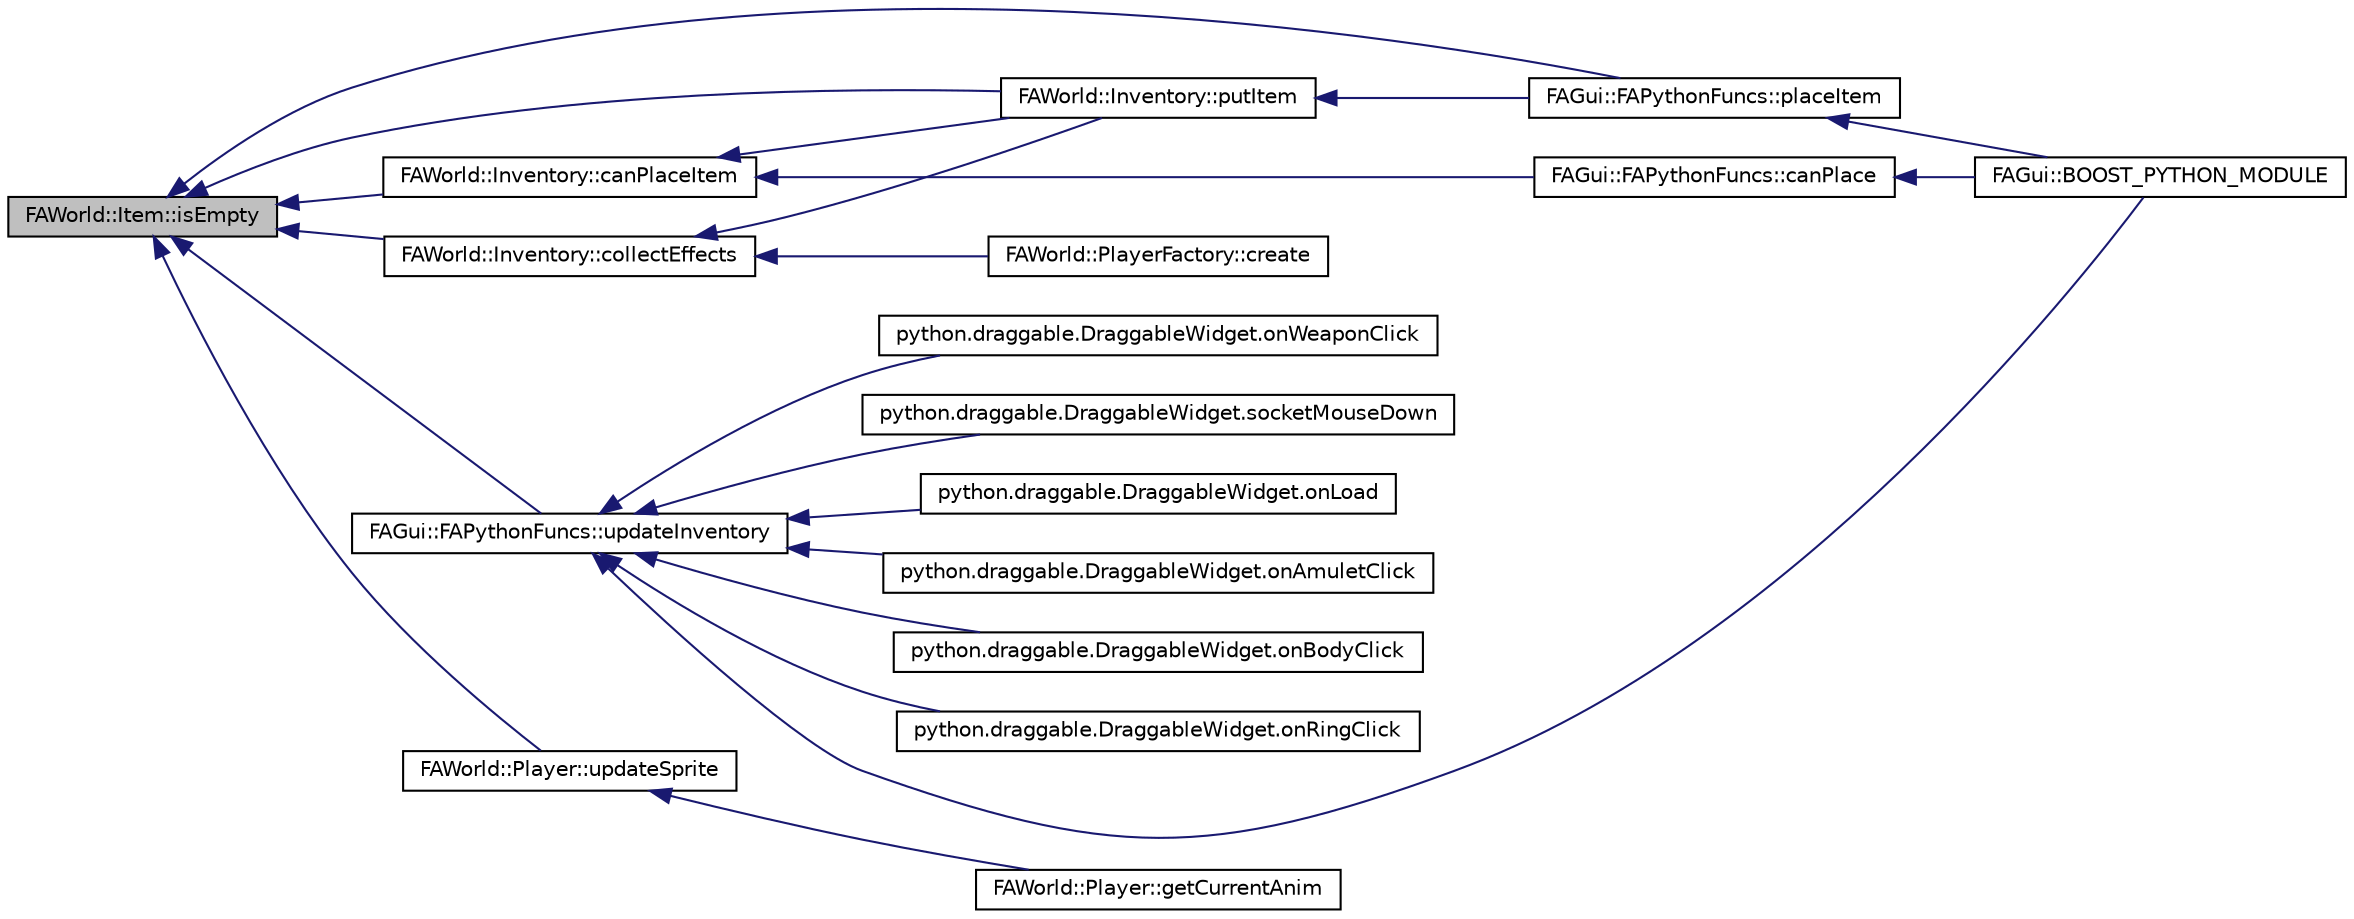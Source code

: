 digraph G
{
  edge [fontname="Helvetica",fontsize="10",labelfontname="Helvetica",labelfontsize="10"];
  node [fontname="Helvetica",fontsize="10",shape=record];
  rankdir="LR";
  Node1 [label="FAWorld::Item::isEmpty",height=0.2,width=0.4,color="black", fillcolor="grey75", style="filled" fontcolor="black"];
  Node1 -> Node2 [dir="back",color="midnightblue",fontsize="10",style="solid",fontname="Helvetica"];
  Node2 [label="FAGui::FAPythonFuncs::placeItem",height=0.2,width=0.4,color="black", fillcolor="white", style="filled",URL="$class_f_a_gui_1_1_f_a_python_funcs.html#ab6ebb3e0d60378b1c1efd6e248e28923"];
  Node2 -> Node3 [dir="back",color="midnightblue",fontsize="10",style="solid",fontname="Helvetica"];
  Node3 [label="FAGui::BOOST_PYTHON_MODULE",height=0.2,width=0.4,color="black", fillcolor="white", style="filled",URL="$namespace_f_a_gui.html#afbfc2a5c5a5f9d7a9f9465179a85b8a4"];
  Node1 -> Node4 [dir="back",color="midnightblue",fontsize="10",style="solid",fontname="Helvetica"];
  Node4 [label="FAGui::FAPythonFuncs::updateInventory",height=0.2,width=0.4,color="black", fillcolor="white", style="filled",URL="$class_f_a_gui_1_1_f_a_python_funcs.html#a02df52cb30147adb14606b296743e23e"];
  Node4 -> Node3 [dir="back",color="midnightblue",fontsize="10",style="solid",fontname="Helvetica"];
  Node4 -> Node5 [dir="back",color="midnightblue",fontsize="10",style="solid",fontname="Helvetica"];
  Node5 [label="python.draggable.DraggableWidget.onLoad",height=0.2,width=0.4,color="black", fillcolor="white", style="filled",URL="$classpython_1_1draggable_1_1_draggable_widget.html#a50ad10d58fa24439e148fdcb549ba73b"];
  Node4 -> Node6 [dir="back",color="midnightblue",fontsize="10",style="solid",fontname="Helvetica"];
  Node6 [label="python.draggable.DraggableWidget.onAmuletClick",height=0.2,width=0.4,color="black", fillcolor="white", style="filled",URL="$classpython_1_1draggable_1_1_draggable_widget.html#aff93530fe54fd820022cfa71cd82f303"];
  Node4 -> Node7 [dir="back",color="midnightblue",fontsize="10",style="solid",fontname="Helvetica"];
  Node7 [label="python.draggable.DraggableWidget.onBodyClick",height=0.2,width=0.4,color="black", fillcolor="white", style="filled",URL="$classpython_1_1draggable_1_1_draggable_widget.html#a587cbc720a6c0414b383ae2bf8ec7d3c"];
  Node4 -> Node8 [dir="back",color="midnightblue",fontsize="10",style="solid",fontname="Helvetica"];
  Node8 [label="python.draggable.DraggableWidget.onRingClick",height=0.2,width=0.4,color="black", fillcolor="white", style="filled",URL="$classpython_1_1draggable_1_1_draggable_widget.html#a5dd08355ac329a1f039f137673c8b9d2"];
  Node4 -> Node9 [dir="back",color="midnightblue",fontsize="10",style="solid",fontname="Helvetica"];
  Node9 [label="python.draggable.DraggableWidget.onWeaponClick",height=0.2,width=0.4,color="black", fillcolor="white", style="filled",URL="$classpython_1_1draggable_1_1_draggable_widget.html#a5418bd5677c2caead6e4081912907588"];
  Node4 -> Node10 [dir="back",color="midnightblue",fontsize="10",style="solid",fontname="Helvetica"];
  Node10 [label="python.draggable.DraggableWidget.socketMouseDown",height=0.2,width=0.4,color="black", fillcolor="white", style="filled",URL="$classpython_1_1draggable_1_1_draggable_widget.html#aea728a9ca8d1854752b4eecca75790a4"];
  Node1 -> Node11 [dir="back",color="midnightblue",fontsize="10",style="solid",fontname="Helvetica"];
  Node11 [label="FAWorld::Inventory::canPlaceItem",height=0.2,width=0.4,color="black", fillcolor="white", style="filled",URL="$class_f_a_world_1_1_inventory.html#a762bbb4dc49e65cebf08ac6d06906dfd"];
  Node11 -> Node12 [dir="back",color="midnightblue",fontsize="10",style="solid",fontname="Helvetica"];
  Node12 [label="FAGui::FAPythonFuncs::canPlace",height=0.2,width=0.4,color="black", fillcolor="white", style="filled",URL="$class_f_a_gui_1_1_f_a_python_funcs.html#a9cb1351ff5531061ce7f556dbf0cf478"];
  Node12 -> Node3 [dir="back",color="midnightblue",fontsize="10",style="solid",fontname="Helvetica"];
  Node11 -> Node13 [dir="back",color="midnightblue",fontsize="10",style="solid",fontname="Helvetica"];
  Node13 [label="FAWorld::Inventory::putItem",height=0.2,width=0.4,color="black", fillcolor="white", style="filled",URL="$class_f_a_world_1_1_inventory.html#a0dd7b54868aa8320d4c7a84c62ad43f8"];
  Node13 -> Node2 [dir="back",color="midnightblue",fontsize="10",style="solid",fontname="Helvetica"];
  Node1 -> Node13 [dir="back",color="midnightblue",fontsize="10",style="solid",fontname="Helvetica"];
  Node1 -> Node14 [dir="back",color="midnightblue",fontsize="10",style="solid",fontname="Helvetica"];
  Node14 [label="FAWorld::Inventory::collectEffects",height=0.2,width=0.4,color="black", fillcolor="white", style="filled",URL="$class_f_a_world_1_1_inventory.html#a463cf57748e5f68b5c33f916e109131c"];
  Node14 -> Node13 [dir="back",color="midnightblue",fontsize="10",style="solid",fontname="Helvetica"];
  Node14 -> Node15 [dir="back",color="midnightblue",fontsize="10",style="solid",fontname="Helvetica"];
  Node15 [label="FAWorld::PlayerFactory::create",height=0.2,width=0.4,color="black", fillcolor="white", style="filled",URL="$class_f_a_world_1_1_player_factory.html#a8a732815736b42d20e193d3e845e8a86"];
  Node1 -> Node16 [dir="back",color="midnightblue",fontsize="10",style="solid",fontname="Helvetica"];
  Node16 [label="FAWorld::Player::updateSprite",height=0.2,width=0.4,color="black", fillcolor="white", style="filled",URL="$class_f_a_world_1_1_player.html#af4dc40030e9bbac29582ac3a6411df80"];
  Node16 -> Node17 [dir="back",color="midnightblue",fontsize="10",style="solid",fontname="Helvetica"];
  Node17 [label="FAWorld::Player::getCurrentAnim",height=0.2,width=0.4,color="black", fillcolor="white", style="filled",URL="$class_f_a_world_1_1_player.html#a1fbc0f7531b9f039d7a5ef5e07027a8c"];
}
